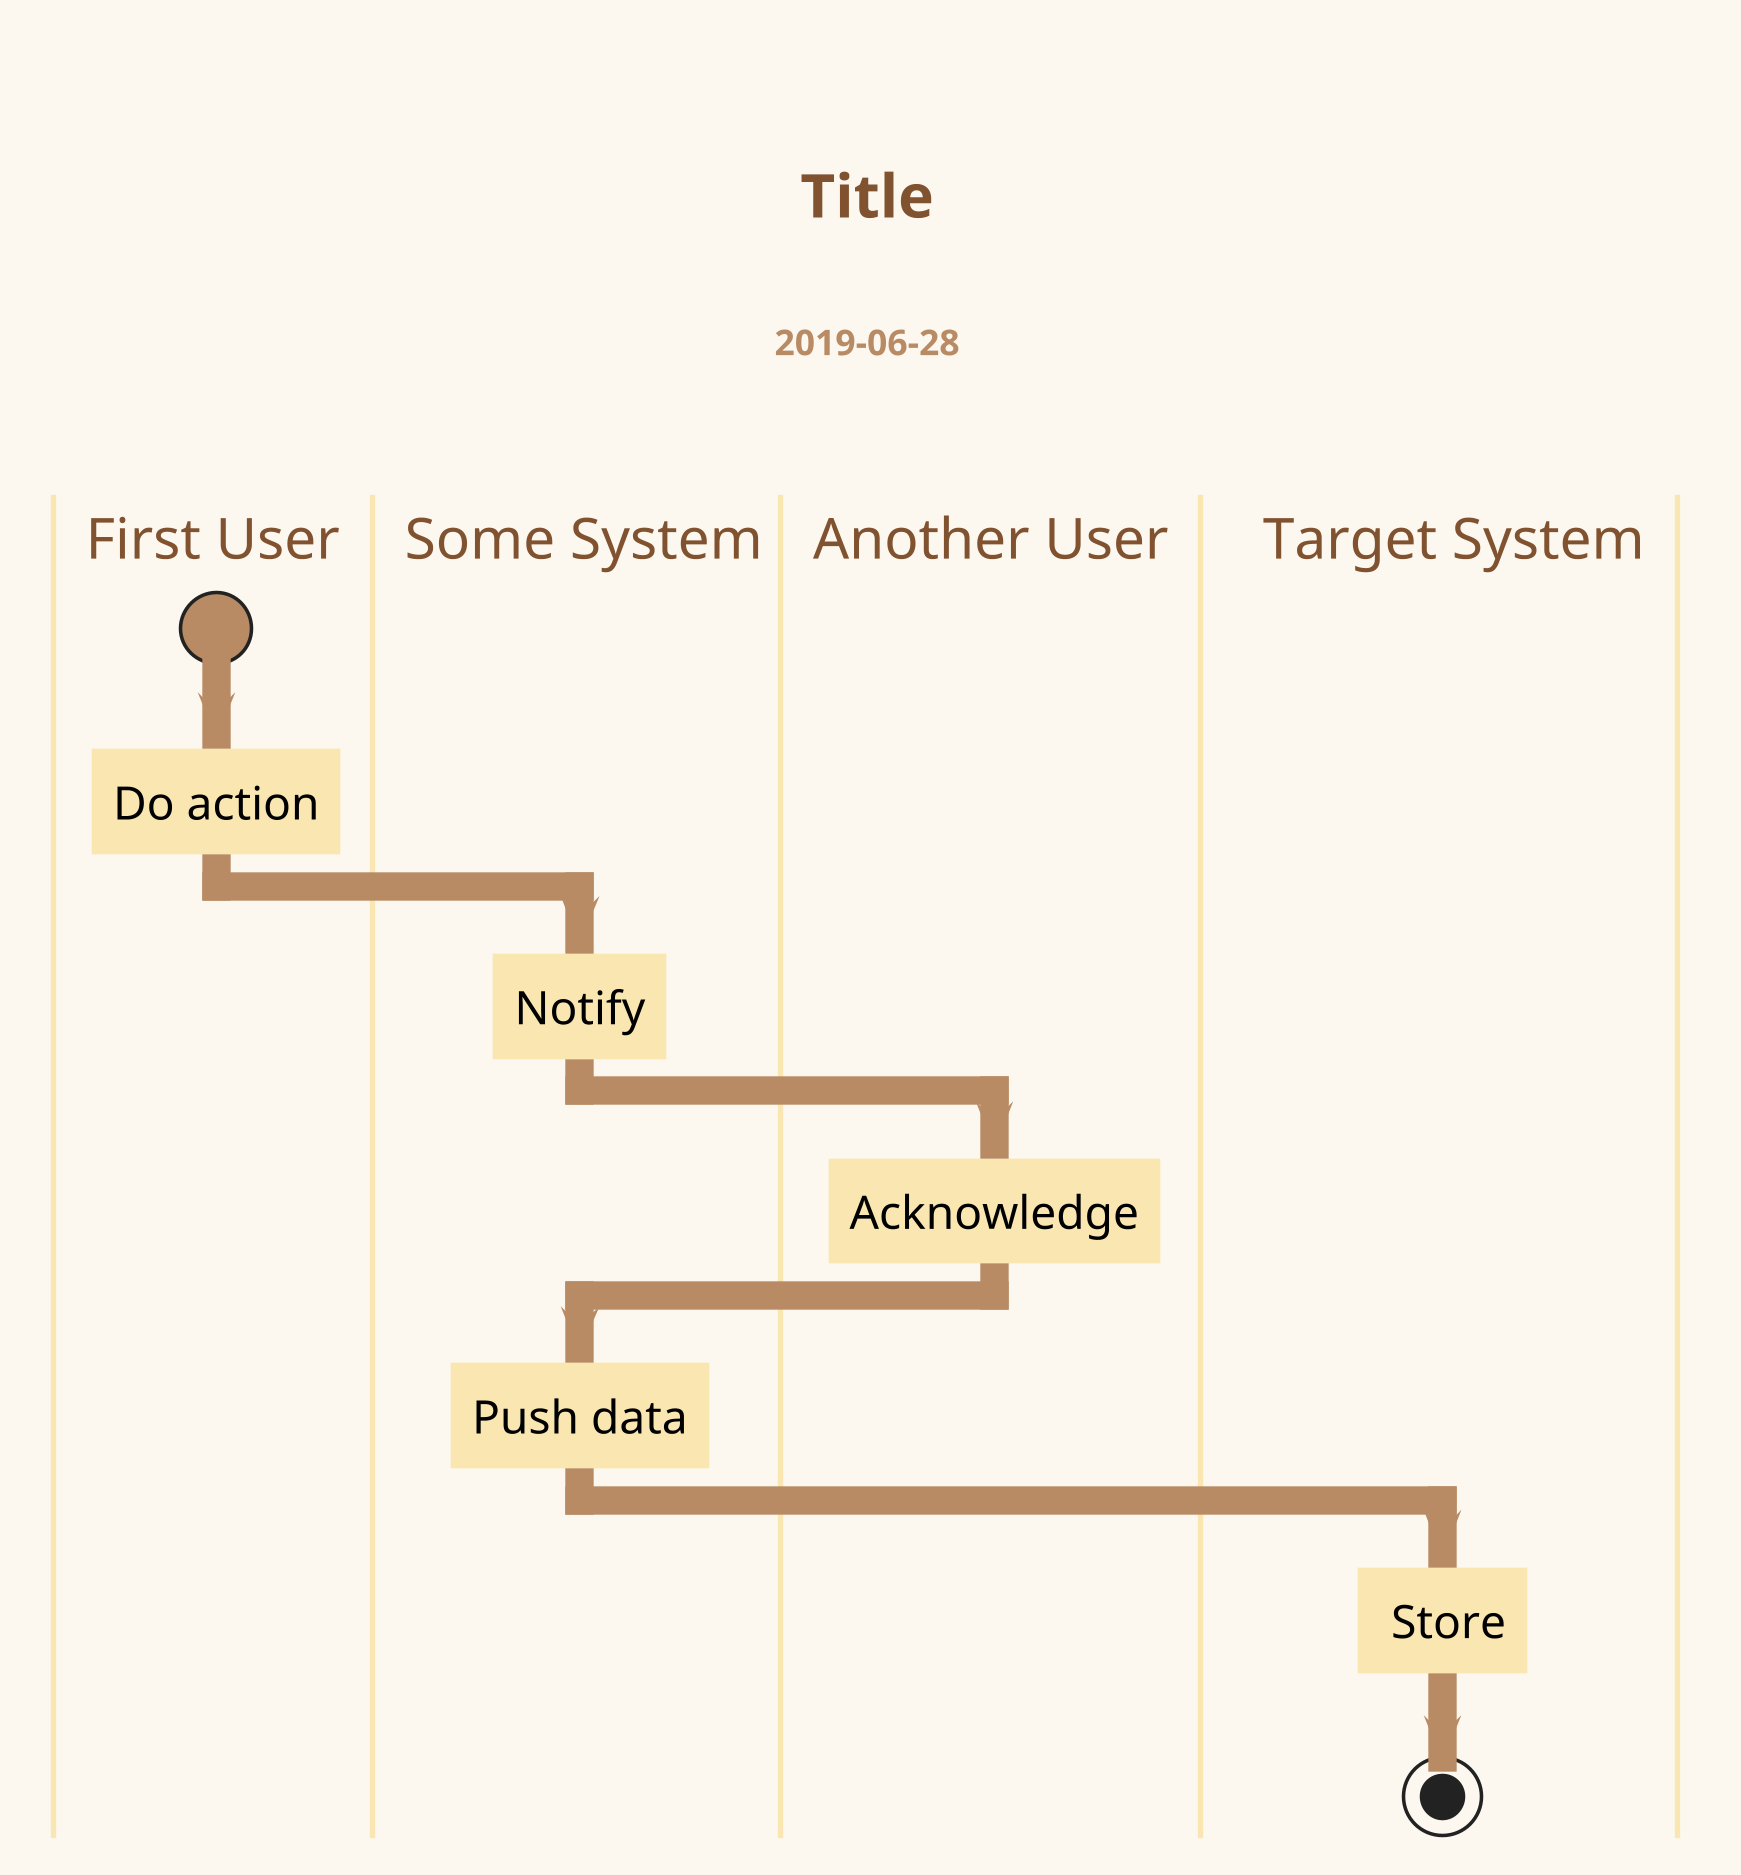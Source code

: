 @startuml
scale 1000 width
scale 600 height

skinparam {
backgroundColor #fcf8ef
fontName Nunito-Semibold
fontSize 13
roundCorner 6
dpi 300
shadowing false
titleFontName Nunito-Bold
titleFontColor #805230
titleFontSize 17
}

skinparam activity {
  backgroundColor #f9e6b1
  borderColor #fcf8ef
  borderThickness 8
  diamondBorderColor #f9e6b1
  diamondBackgroundColor #f9e6b1
  diamondFontName Nunito-Semibold
  diamondFontSize 12
  fontName Nunito-SemiBold
  fontSize 13
  startColor #b88b64
  endColor #b88b64
}

skinparam actor {
  FontName Nunito Light
  FontSize 13
}

skinparam arrow {
  color #b88b64
  FontName Nunito-Semibold
  FontSize 13
}

skinparam note {
  FontName Nunito
  FontSize 13
  BorderColor #bbb
}

skinparam footer {
  FontName Nunito
  FontSize 14
  FontColor DimGrey
}

skinparam sequence {
  actorBorderThickness 1.2
  backgroundColor #fcf8ef
  boxBorderColor #eee
  boxBackgroundColor red
  participantBorderThickness 1.2
  LifeLineBorderColor #ccc
  ParticipantFontName Nunito
  ParticipantFontSize 12
  DividerBorderColor #eee
  DividerBackgroundColor #fff
  DividerFontName Deutsche Bank Display
  DividerFontSize 14
  DividerFontStyle Light
  TitleFontName Deutsche Bank Display
  TitleFontStyle Light
  TitleFontSize 14
}

skinparam swimlane {
  borderColor #f9e6b1
  titleFontName Nunito-Semibold
  titleFontColor #805230
  titleFontSize 16
}
 

title

Title

<font size="10" color="#b88b64">2019-06-28</font>

endtitle


| First User |
start
:Do action;
| Some System|
:Notify;
| Another User |
:Acknowledge;
| Some System|
:Push data;
|   Target System |
: Store;
 

stop

@enduml

